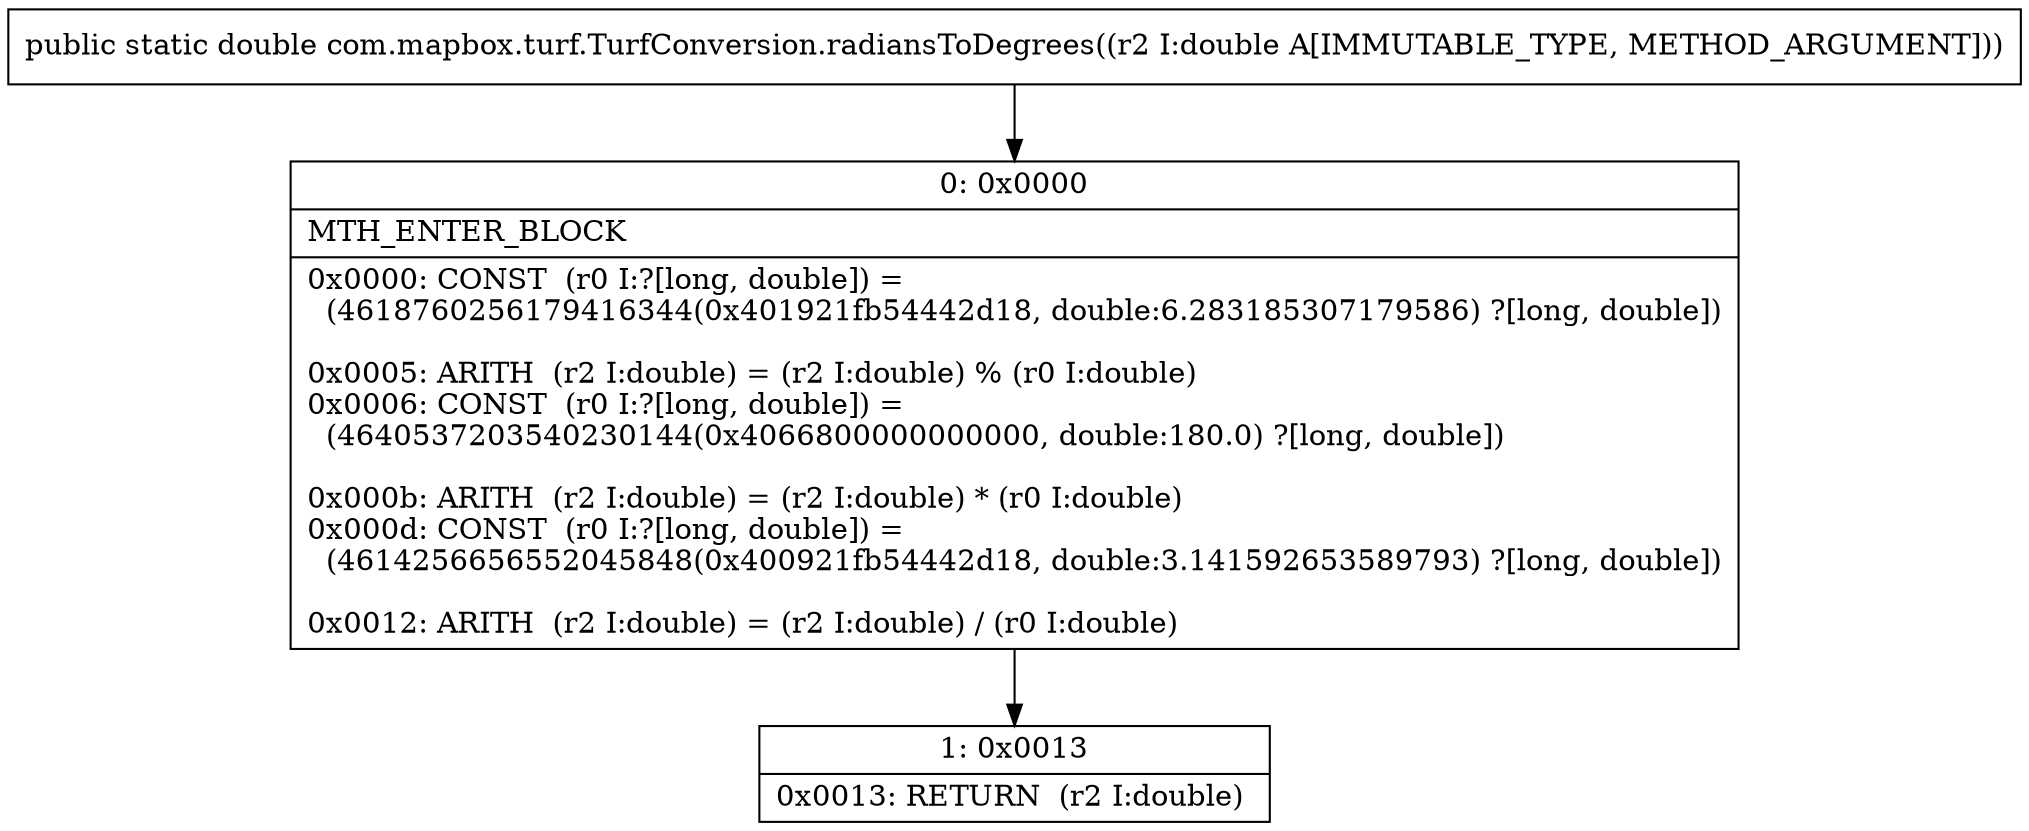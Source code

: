 digraph "CFG forcom.mapbox.turf.TurfConversion.radiansToDegrees(D)D" {
Node_0 [shape=record,label="{0\:\ 0x0000|MTH_ENTER_BLOCK\l|0x0000: CONST  (r0 I:?[long, double]) = \l  (4618760256179416344(0x401921fb54442d18, double:6.283185307179586) ?[long, double])\l \l0x0005: ARITH  (r2 I:double) = (r2 I:double) % (r0 I:double) \l0x0006: CONST  (r0 I:?[long, double]) = \l  (4640537203540230144(0x4066800000000000, double:180.0) ?[long, double])\l \l0x000b: ARITH  (r2 I:double) = (r2 I:double) * (r0 I:double) \l0x000d: CONST  (r0 I:?[long, double]) = \l  (4614256656552045848(0x400921fb54442d18, double:3.141592653589793) ?[long, double])\l \l0x0012: ARITH  (r2 I:double) = (r2 I:double) \/ (r0 I:double) \l}"];
Node_1 [shape=record,label="{1\:\ 0x0013|0x0013: RETURN  (r2 I:double) \l}"];
MethodNode[shape=record,label="{public static double com.mapbox.turf.TurfConversion.radiansToDegrees((r2 I:double A[IMMUTABLE_TYPE, METHOD_ARGUMENT])) }"];
MethodNode -> Node_0;
Node_0 -> Node_1;
}

